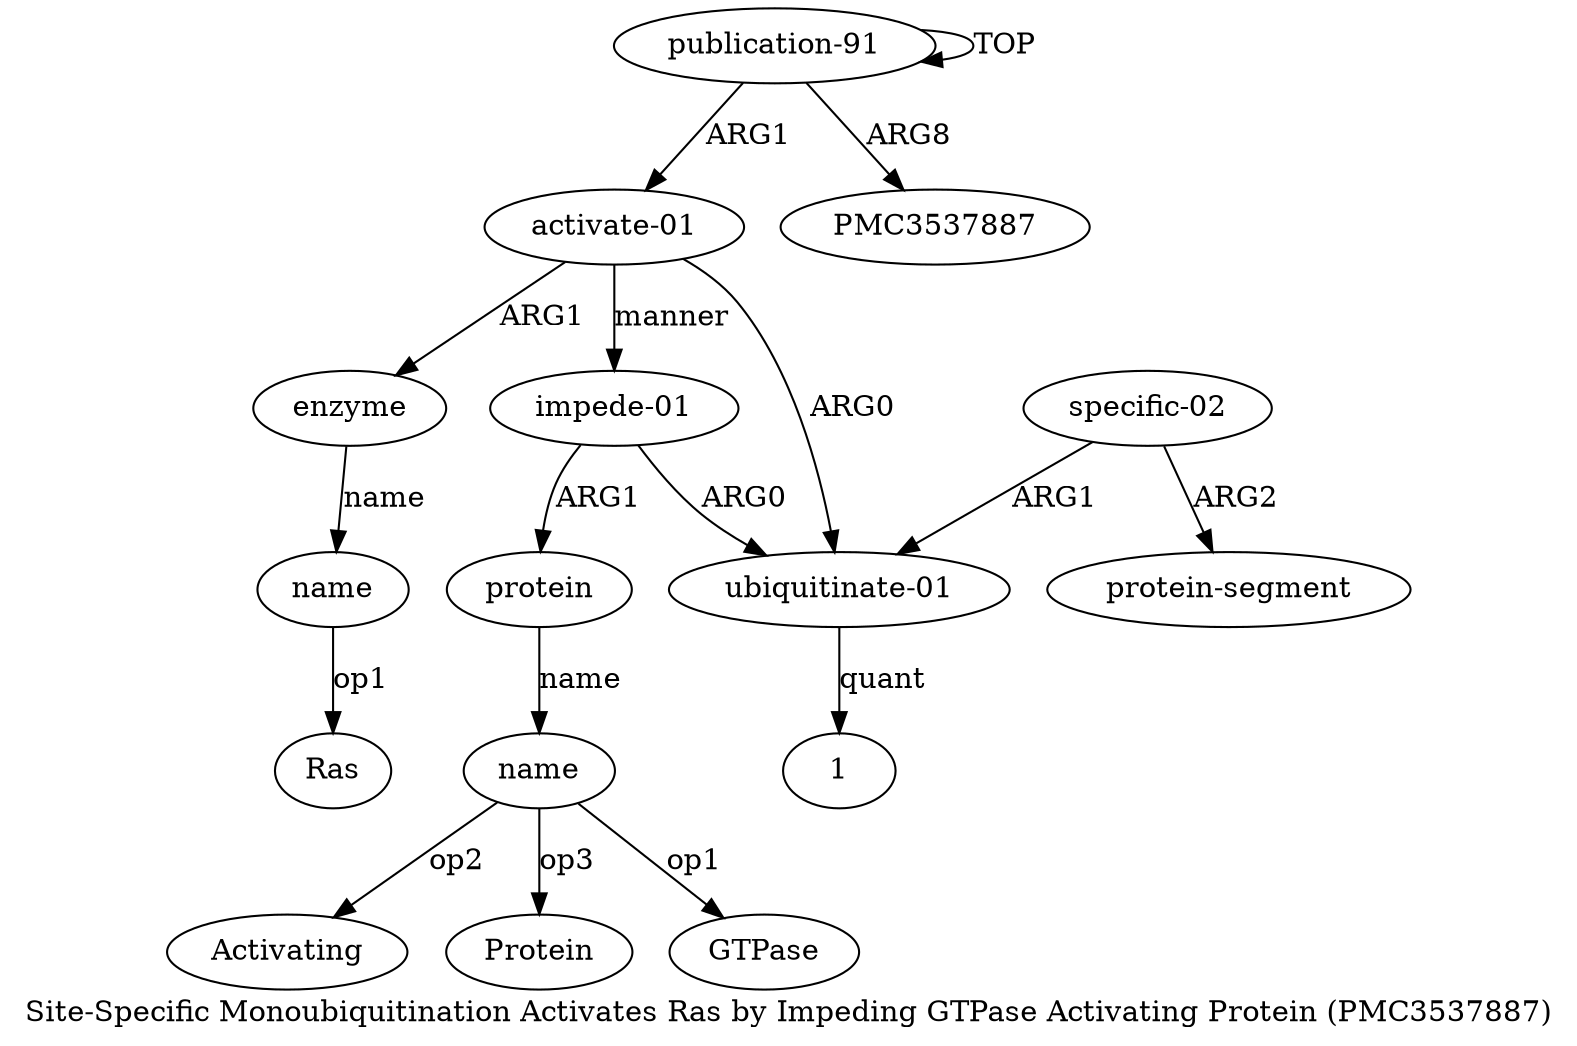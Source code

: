 digraph  {
	graph [label="Site-Specific Monoubiquitination Activates Ras by Impeding GTPase Activating Protein (PMC3537887)"];
	node [label="\N"];
	"a9 Activating"	 [color=black,
		gold_ind=-1,
		gold_label=Activating,
		label=Activating,
		test_ind=-1,
		test_label=Activating];
	"a9 Protein"	 [color=black,
		gold_ind=-1,
		gold_label=Protein,
		label=Protein,
		test_ind=-1,
		test_label=Protein];
	"a6 Ras"	 [color=black,
		gold_ind=-1,
		gold_label=Ras,
		label=Ras,
		test_ind=-1,
		test_label=Ras];
	"a2 1"	 [color=black,
		gold_ind=-1,
		gold_label=1,
		label=1,
		test_ind=-1,
		test_label=1];
	a1	 [color=black,
		gold_ind=1,
		gold_label="activate-01",
		label="activate-01",
		test_ind=1,
		test_label="activate-01"];
	a2	 [color=black,
		gold_ind=2,
		gold_label="ubiquitinate-01",
		label="ubiquitinate-01",
		test_ind=2,
		test_label="ubiquitinate-01"];
	a1 -> a2 [key=0,
	color=black,
	gold_label=ARG0,
	label=ARG0,
	test_label=ARG0];
a5 [color=black,
	gold_ind=5,
	gold_label=enzyme,
	label=enzyme,
	test_ind=5,
	test_label=enzyme];
a1 -> a5 [key=0,
color=black,
gold_label=ARG1,
label=ARG1,
test_label=ARG1];
a7 [color=black,
gold_ind=7,
gold_label="impede-01",
label="impede-01",
test_ind=7,
test_label="impede-01"];
a1 -> a7 [key=0,
color=black,
gold_label=manner,
label=manner,
test_label=manner];
a0 [color=black,
gold_ind=0,
gold_label="publication-91",
label="publication-91",
test_ind=0,
test_label="publication-91"];
a0 -> a1 [key=0,
color=black,
gold_label=ARG1,
label=ARG1,
test_label=ARG1];
a0 -> a0 [key=0,
color=black,
gold_label=TOP,
label=TOP,
test_label=TOP];
"a0 PMC3537887" [color=black,
gold_ind=-1,
gold_label=PMC3537887,
label=PMC3537887,
test_ind=-1,
test_label=PMC3537887];
a0 -> "a0 PMC3537887" [key=0,
color=black,
gold_label=ARG8,
label=ARG8,
test_label=ARG8];
a3 [color=black,
gold_ind=3,
gold_label="specific-02",
label="specific-02",
test_ind=3,
test_label="specific-02"];
a3 -> a2 [key=0,
color=black,
gold_label=ARG1,
label=ARG1,
test_label=ARG1];
a4 [color=black,
gold_ind=4,
gold_label="protein-segment",
label="protein-segment",
test_ind=4,
test_label="protein-segment"];
a3 -> a4 [key=0,
color=black,
gold_label=ARG2,
label=ARG2,
test_label=ARG2];
a2 -> "a2 1" [key=0,
color=black,
gold_label=quant,
label=quant,
test_label=quant];
a6 [color=black,
gold_ind=6,
gold_label=name,
label=name,
test_ind=6,
test_label=name];
a5 -> a6 [key=0,
color=black,
gold_label=name,
label=name,
test_label=name];
a7 -> a2 [key=0,
color=black,
gold_label=ARG0,
label=ARG0,
test_label=ARG0];
a8 [color=black,
gold_ind=8,
gold_label=protein,
label=protein,
test_ind=8,
test_label=protein];
a7 -> a8 [key=0,
color=black,
gold_label=ARG1,
label=ARG1,
test_label=ARG1];
a6 -> "a6 Ras" [key=0,
color=black,
gold_label=op1,
label=op1,
test_label=op1];
a9 [color=black,
gold_ind=9,
gold_label=name,
label=name,
test_ind=9,
test_label=name];
a9 -> "a9 Activating" [key=0,
color=black,
gold_label=op2,
label=op2,
test_label=op2];
a9 -> "a9 Protein" [key=0,
color=black,
gold_label=op3,
label=op3,
test_label=op3];
"a9 GTPase" [color=black,
gold_ind=-1,
gold_label=GTPase,
label=GTPase,
test_ind=-1,
test_label=GTPase];
a9 -> "a9 GTPase" [key=0,
color=black,
gold_label=op1,
label=op1,
test_label=op1];
a8 -> a9 [key=0,
color=black,
gold_label=name,
label=name,
test_label=name];
}
